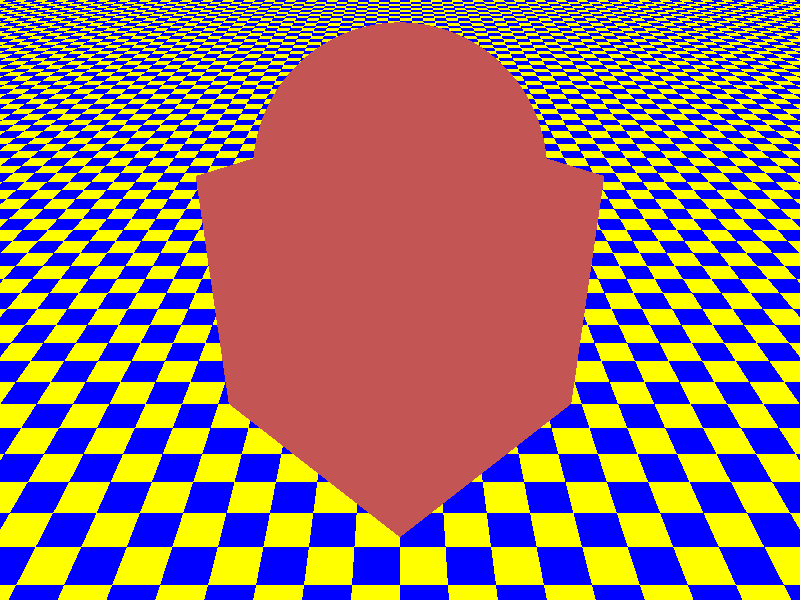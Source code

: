 // This work is licensed under the Creative Commons Attribution 3.0 Unported License.
// To view a copy of this license, visit http://creativecommons.org/licenses/by/3.0/
// or send a letter to Creative Commons, 444 Castro Street, Suite 900, Mountain View,
// California, 94041, USA.

// Persistence Of Vision raytracer sample file.
// File by Dan Farmer
// Shadowless lighting example
//
// -w320 -h240
// -w800 -h600 +a0.3

#version 3.7;

global_settings {
  assumed_gamma 1.0
}

#include "colors.inc"
#include "textures.inc"
#include "shapes.inc"

background { Blue }
camera {
  location <0, 3, -5>
  angle 55 // direction z * 1.25
  right     x*image_width/image_height
  look_at 0
}

light_source { <20, 40, -30> White
    shadowless
}
light_source { <-5, 2, -3> White*0.2
    shadowless
}

union {
    box { <-1, -1, -1> <1, 1, 1> }
    sphere { <0,1,0>, 1 }
    rotate -y*45
    pigment { Scarlet }
    finish {
        Shiny
        ambient 0
        diffuse 0.8
    }
}
plane { y,-1
    pigment { checker Yellow, Blue scale 0.3}
    finish { ambient 0 diffuse 1 }
}
